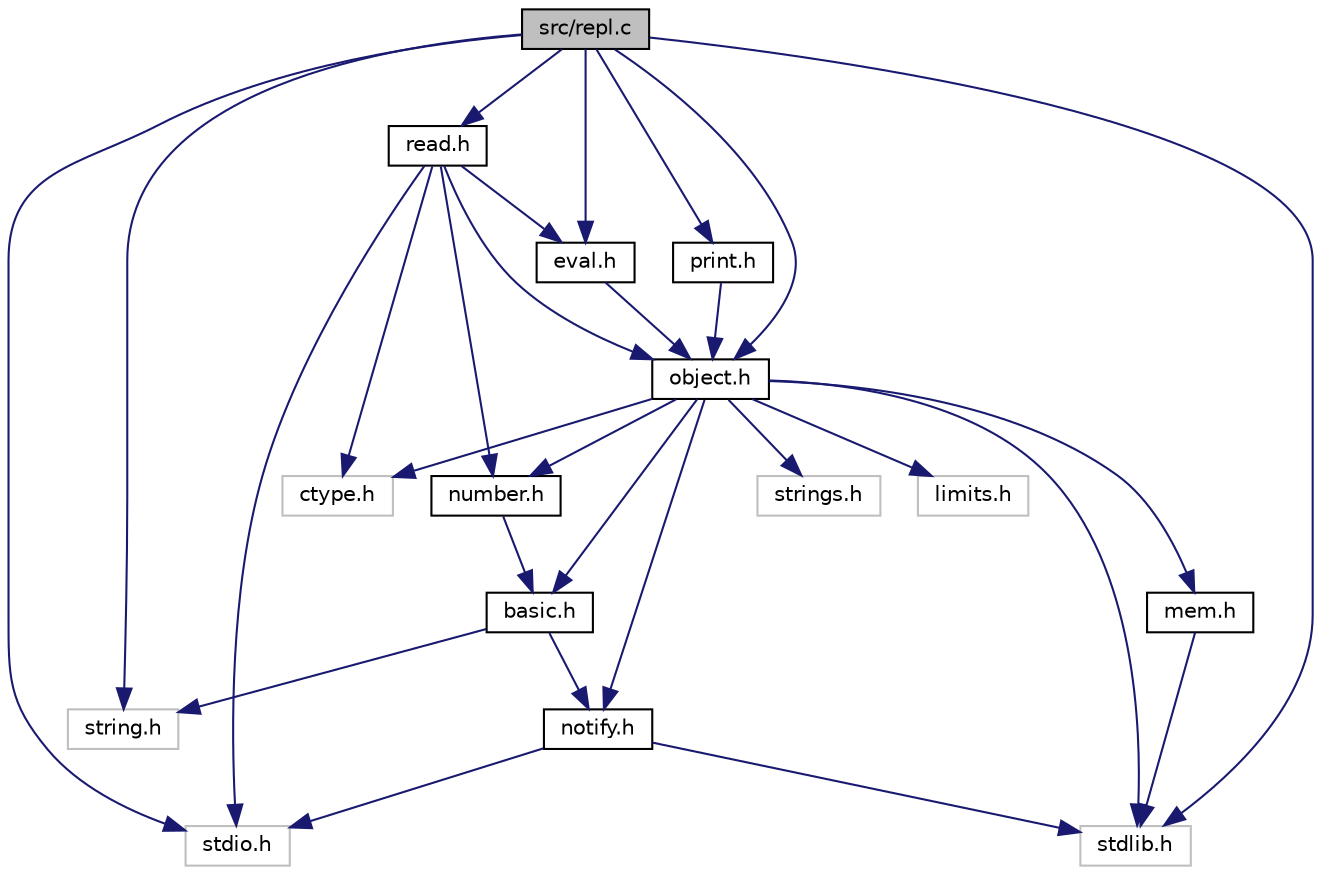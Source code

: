 digraph "src/repl.c"
{
  edge [fontname="Helvetica",fontsize="10",labelfontname="Helvetica",labelfontsize="10"];
  node [fontname="Helvetica",fontsize="10",shape=record];
  Node1 [label="src/repl.c",height=0.2,width=0.4,color="black", fillcolor="grey75", style="filled", fontcolor="black"];
  Node1 -> Node2 [color="midnightblue",fontsize="10",style="solid"];
  Node2 [label="stdlib.h",height=0.2,width=0.4,color="grey75", fillcolor="white", style="filled"];
  Node1 -> Node3 [color="midnightblue",fontsize="10",style="solid"];
  Node3 [label="stdio.h",height=0.2,width=0.4,color="grey75", fillcolor="white", style="filled"];
  Node1 -> Node4 [color="midnightblue",fontsize="10",style="solid"];
  Node4 [label="string.h",height=0.2,width=0.4,color="grey75", fillcolor="white", style="filled"];
  Node1 -> Node5 [color="midnightblue",fontsize="10",style="solid"];
  Node5 [label="object.h",height=0.2,width=0.4,color="black", fillcolor="white", style="filled",URL="$object_8h.html",tooltip="Object definition for SFS. "];
  Node5 -> Node6 [color="midnightblue",fontsize="10",style="solid"];
  Node6 [label="strings.h",height=0.2,width=0.4,color="grey75", fillcolor="white", style="filled"];
  Node5 -> Node7 [color="midnightblue",fontsize="10",style="solid"];
  Node7 [label="ctype.h",height=0.2,width=0.4,color="grey75", fillcolor="white", style="filled"];
  Node5 -> Node2 [color="midnightblue",fontsize="10",style="solid"];
  Node5 -> Node8 [color="midnightblue",fontsize="10",style="solid"];
  Node8 [label="limits.h",height=0.2,width=0.4,color="grey75", fillcolor="white", style="filled"];
  Node5 -> Node9 [color="midnightblue",fontsize="10",style="solid"];
  Node9 [label="number.h",height=0.2,width=0.4,color="black", fillcolor="white", style="filled",URL="$number_8h.html",tooltip="Number handling. "];
  Node9 -> Node10 [color="midnightblue",fontsize="10",style="solid"];
  Node10 [label="basic.h",height=0.2,width=0.4,color="black", fillcolor="white", style="filled",URL="$basic_8h.html",tooltip="Basic types. "];
  Node10 -> Node4 [color="midnightblue",fontsize="10",style="solid"];
  Node10 -> Node11 [color="midnightblue",fontsize="10",style="solid"];
  Node11 [label="notify.h",height=0.2,width=0.4,color="black", fillcolor="white", style="filled",URL="$notify_8h.html",tooltip="Notification management. "];
  Node11 -> Node2 [color="midnightblue",fontsize="10",style="solid"];
  Node11 -> Node3 [color="midnightblue",fontsize="10",style="solid"];
  Node5 -> Node10 [color="midnightblue",fontsize="10",style="solid"];
  Node5 -> Node12 [color="midnightblue",fontsize="10",style="solid"];
  Node12 [label="mem.h",height=0.2,width=0.4,color="black", fillcolor="white", style="filled",URL="$mem_8h.html",tooltip="Memory wrappers for malloc/free. "];
  Node12 -> Node2 [color="midnightblue",fontsize="10",style="solid"];
  Node5 -> Node11 [color="midnightblue",fontsize="10",style="solid"];
  Node1 -> Node13 [color="midnightblue",fontsize="10",style="solid"];
  Node13 [label="read.h",height=0.2,width=0.4,color="black", fillcolor="white", style="filled",URL="$read_8h.html",tooltip="Read routine for SFS. "];
  Node13 -> Node3 [color="midnightblue",fontsize="10",style="solid"];
  Node13 -> Node7 [color="midnightblue",fontsize="10",style="solid"];
  Node13 -> Node14 [color="midnightblue",fontsize="10",style="solid"];
  Node14 [label="eval.h",height=0.2,width=0.4,color="black", fillcolor="white", style="filled",URL="$eval_8h.html",tooltip="Evaluation stuff for SFS. "];
  Node14 -> Node5 [color="midnightblue",fontsize="10",style="solid"];
  Node13 -> Node9 [color="midnightblue",fontsize="10",style="solid"];
  Node13 -> Node5 [color="midnightblue",fontsize="10",style="solid"];
  Node1 -> Node14 [color="midnightblue",fontsize="10",style="solid"];
  Node1 -> Node15 [color="midnightblue",fontsize="10",style="solid"];
  Node15 [label="print.h",height=0.2,width=0.4,color="black", fillcolor="white", style="filled",URL="$print_8h.html",tooltip="Printing stuff for SFS. "];
  Node15 -> Node5 [color="midnightblue",fontsize="10",style="solid"];
}
